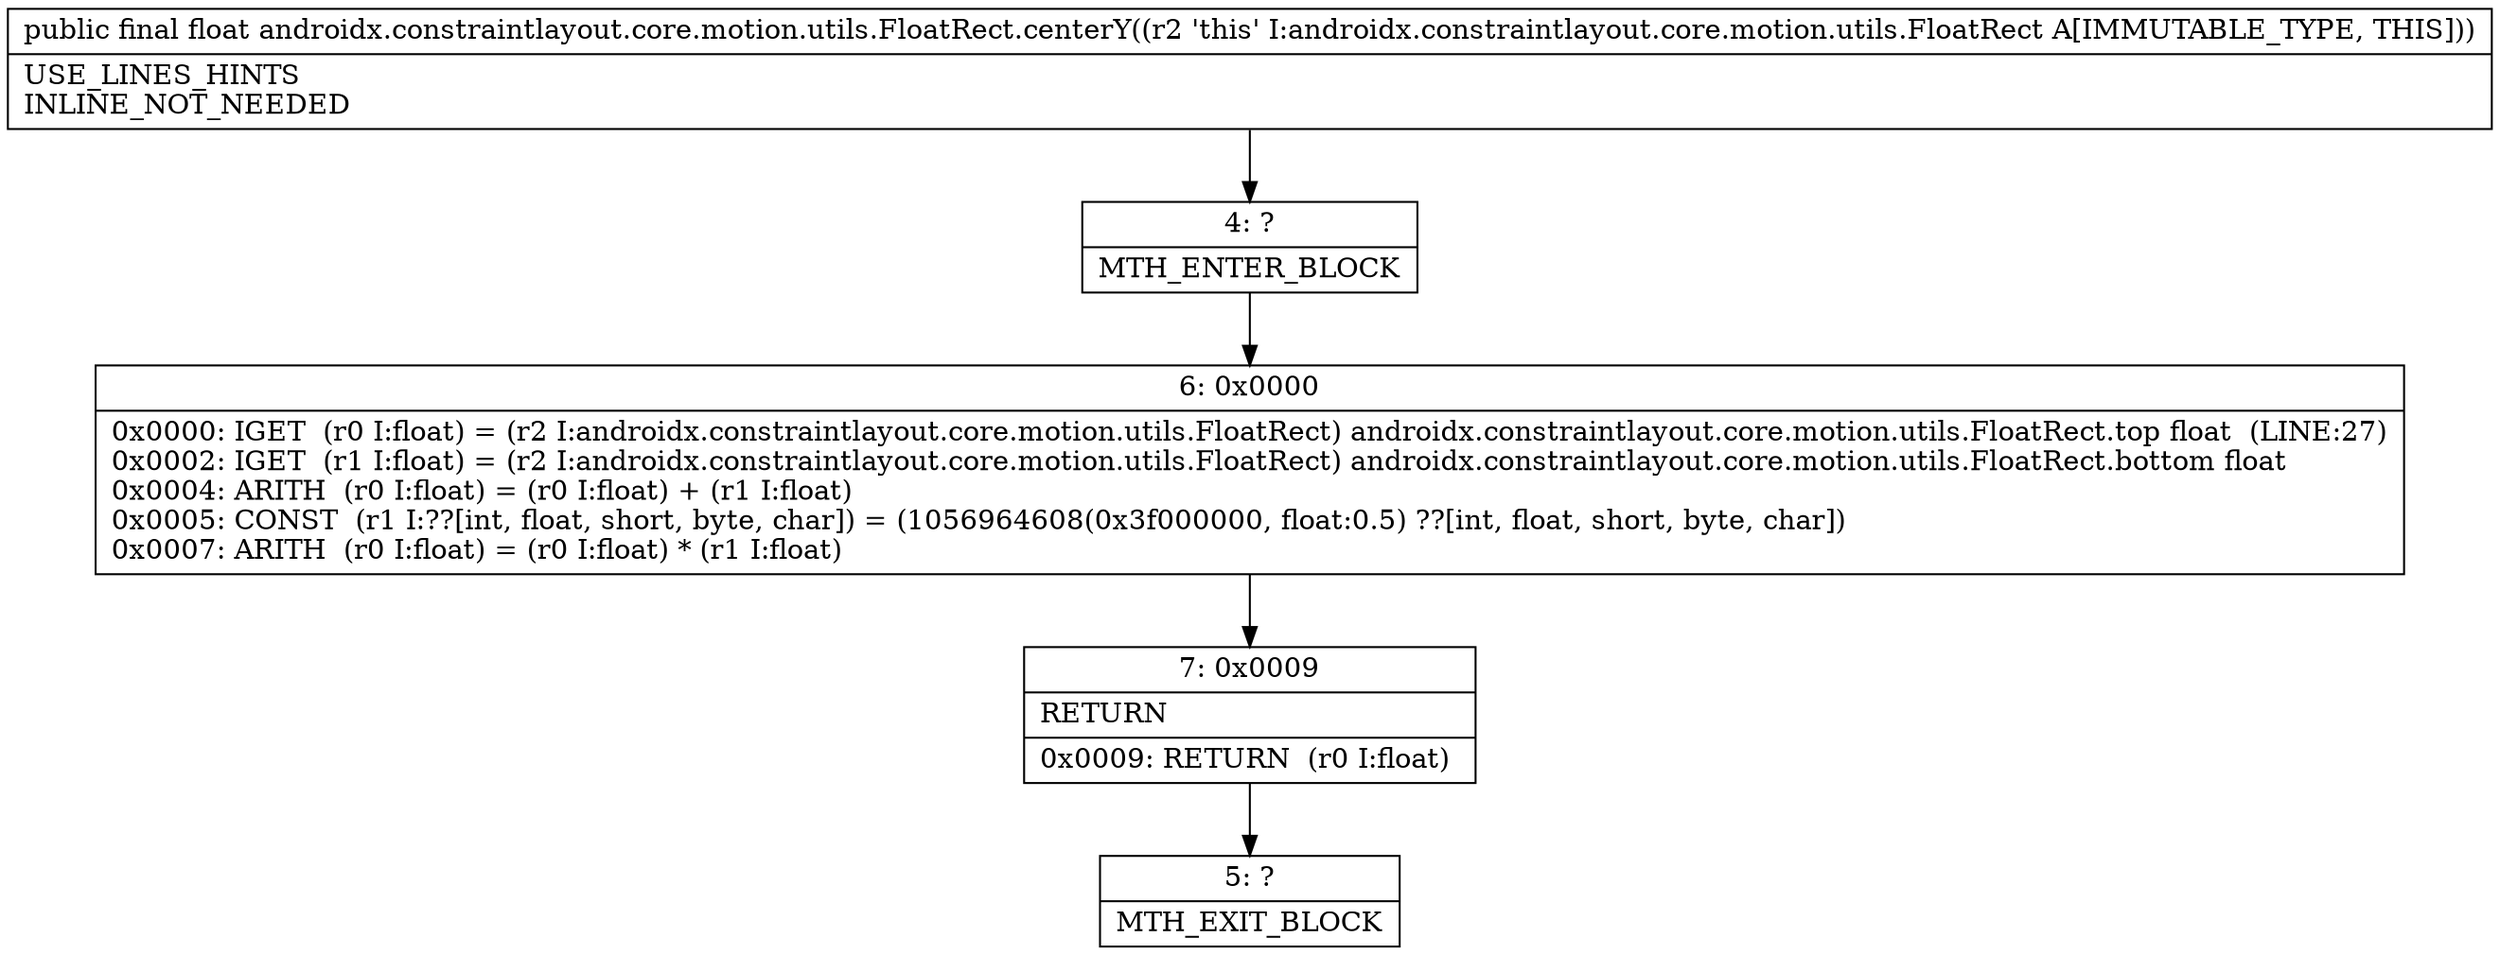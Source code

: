 digraph "CFG forandroidx.constraintlayout.core.motion.utils.FloatRect.centerY()F" {
Node_4 [shape=record,label="{4\:\ ?|MTH_ENTER_BLOCK\l}"];
Node_6 [shape=record,label="{6\:\ 0x0000|0x0000: IGET  (r0 I:float) = (r2 I:androidx.constraintlayout.core.motion.utils.FloatRect) androidx.constraintlayout.core.motion.utils.FloatRect.top float  (LINE:27)\l0x0002: IGET  (r1 I:float) = (r2 I:androidx.constraintlayout.core.motion.utils.FloatRect) androidx.constraintlayout.core.motion.utils.FloatRect.bottom float \l0x0004: ARITH  (r0 I:float) = (r0 I:float) + (r1 I:float) \l0x0005: CONST  (r1 I:??[int, float, short, byte, char]) = (1056964608(0x3f000000, float:0.5) ??[int, float, short, byte, char]) \l0x0007: ARITH  (r0 I:float) = (r0 I:float) * (r1 I:float) \l}"];
Node_7 [shape=record,label="{7\:\ 0x0009|RETURN\l|0x0009: RETURN  (r0 I:float) \l}"];
Node_5 [shape=record,label="{5\:\ ?|MTH_EXIT_BLOCK\l}"];
MethodNode[shape=record,label="{public final float androidx.constraintlayout.core.motion.utils.FloatRect.centerY((r2 'this' I:androidx.constraintlayout.core.motion.utils.FloatRect A[IMMUTABLE_TYPE, THIS]))  | USE_LINES_HINTS\lINLINE_NOT_NEEDED\l}"];
MethodNode -> Node_4;Node_4 -> Node_6;
Node_6 -> Node_7;
Node_7 -> Node_5;
}

